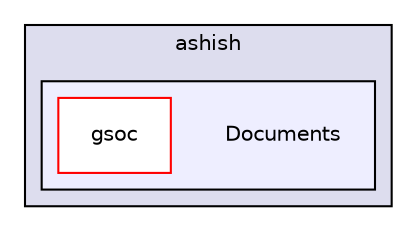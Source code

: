digraph "Documents" {
  compound=true
  node [ fontsize="10", fontname="Helvetica"];
  edge [ labelfontsize="10", labelfontname="Helvetica"];
  subgraph clusterdir_6d4c5fe0d6dc99866041a806b0d24b33 {
    graph [ bgcolor="#ddddee", pencolor="black", label="ashish" fontname="Helvetica", fontsize="10", URL="dir_6d4c5fe0d6dc99866041a806b0d24b33.html"]
  subgraph clusterdir_fcb33163f1ba4ef33f527a468abdd7d4 {
    graph [ bgcolor="#eeeeff", pencolor="black", label="" URL="dir_fcb33163f1ba4ef33f527a468abdd7d4.html"];
    dir_fcb33163f1ba4ef33f527a468abdd7d4 [shape=plaintext label="Documents"];
    dir_60aaf56e1d931fc6c94a6af942e92c9a [shape=box label="gsoc" color="red" fillcolor="white" style="filled" URL="dir_60aaf56e1d931fc6c94a6af942e92c9a.html"];
  }
  }
}
